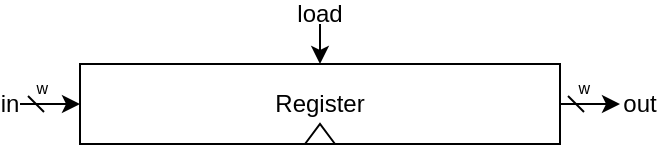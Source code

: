 <mxfile version="24.2.5" type="device">
  <diagram name="第 1 页" id="3eW6CMKPlmFOIMwb8gcP">
    <mxGraphModel dx="256" dy="312" grid="1" gridSize="10" guides="1" tooltips="1" connect="1" arrows="1" fold="1" page="1" pageScale="1" pageWidth="827" pageHeight="1169" math="0" shadow="0">
      <root>
        <mxCell id="0" />
        <mxCell id="1" parent="0" />
        <mxCell id="_dZKhJqgG9BjhXaEZOPY-5" value="w" style="edgeStyle=orthogonalEdgeStyle;rounded=0;orthogonalLoop=1;jettySize=auto;html=1;endArrow=dash;endFill=0;startArrow=classic;startFill=1;fontSize=8;labelPosition=left;verticalLabelPosition=top;align=right;verticalAlign=bottom;" parent="1" source="_dZKhJqgG9BjhXaEZOPY-1" edge="1">
          <mxGeometry x="-0.004" relative="1" as="geometry">
            <mxPoint x="330" y="660" as="targetPoint" />
            <Array as="points">
              <mxPoint x="340" y="660" />
            </Array>
            <mxPoint as="offset" />
          </mxGeometry>
        </mxCell>
        <mxCell id="_dZKhJqgG9BjhXaEZOPY-7" style="edgeStyle=orthogonalEdgeStyle;rounded=0;orthogonalLoop=1;jettySize=auto;html=1;startArrow=classic;startFill=1;endArrow=none;endFill=0;" parent="1" source="_dZKhJqgG9BjhXaEZOPY-1" edge="1">
          <mxGeometry relative="1" as="geometry">
            <mxPoint x="480" y="620" as="targetPoint" />
          </mxGeometry>
        </mxCell>
        <mxCell id="XkJhtQzU1RGQSg4guAKy-1" value="w" style="edgeStyle=orthogonalEdgeStyle;rounded=0;orthogonalLoop=1;jettySize=auto;html=1;startArrow=dash;startFill=0;fontSize=8;labelPosition=left;verticalLabelPosition=top;align=right;verticalAlign=bottom;" edge="1" parent="1" source="_dZKhJqgG9BjhXaEZOPY-1">
          <mxGeometry relative="1" as="geometry">
            <mxPoint x="630" y="660" as="targetPoint" />
          </mxGeometry>
        </mxCell>
        <mxCell id="_dZKhJqgG9BjhXaEZOPY-1" value="Register" style="rounded=0;whiteSpace=wrap;html=1;" parent="1" vertex="1">
          <mxGeometry x="360" y="640" width="240" height="40" as="geometry" />
        </mxCell>
        <mxCell id="_dZKhJqgG9BjhXaEZOPY-3" value="" style="edgeStyle=none;orthogonalLoop=1;jettySize=auto;html=1;rounded=0;endArrow=none;endFill=0;" parent="1" edge="1">
          <mxGeometry width="80" relative="1" as="geometry">
            <mxPoint x="472.5" y="680" as="sourcePoint" />
            <mxPoint x="487.5" y="680" as="targetPoint" />
            <Array as="points">
              <mxPoint x="480" y="670" />
            </Array>
          </mxGeometry>
        </mxCell>
        <mxCell id="_dZKhJqgG9BjhXaEZOPY-6" value="in" style="text;strokeColor=none;align=center;fillColor=none;html=1;verticalAlign=middle;whiteSpace=wrap;rounded=0;" parent="1" vertex="1">
          <mxGeometry x="320" y="655" width="10" height="10" as="geometry" />
        </mxCell>
        <mxCell id="_dZKhJqgG9BjhXaEZOPY-8" value="load" style="text;strokeColor=none;align=center;fillColor=none;html=1;verticalAlign=middle;whiteSpace=wrap;rounded=0;" parent="1" vertex="1">
          <mxGeometry x="465" y="610" width="30" height="10" as="geometry" />
        </mxCell>
        <mxCell id="_dZKhJqgG9BjhXaEZOPY-10" value="out" style="text;strokeColor=none;align=center;fillColor=none;html=1;verticalAlign=middle;whiteSpace=wrap;rounded=0;" parent="1" vertex="1">
          <mxGeometry x="630" y="655" width="20" height="10" as="geometry" />
        </mxCell>
      </root>
    </mxGraphModel>
  </diagram>
</mxfile>
